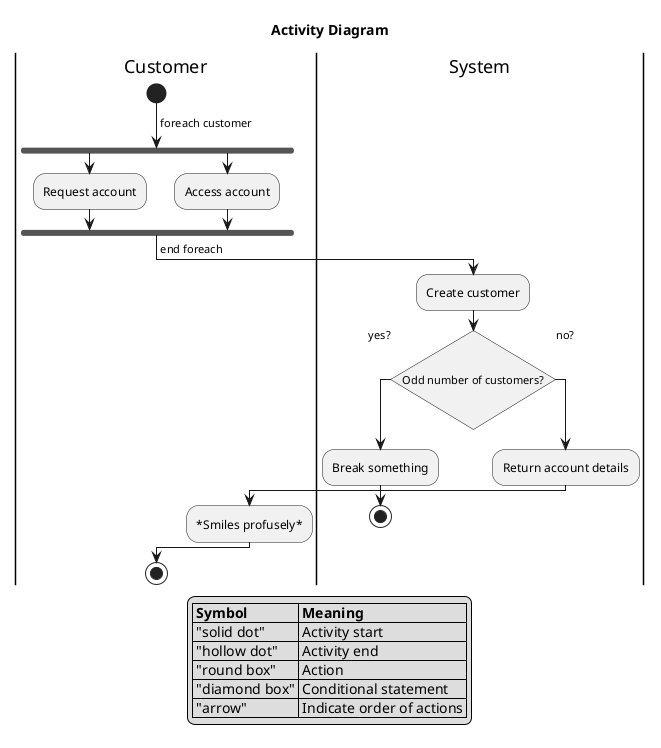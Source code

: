 @startuml Activity Diagram

' ------ TEMPLATE STARTS HERE ------
'/'
title Activity Diagram
skinparam conditionStyle InsideDiamond

' Define current swimlane
|Customer|
start
' Arrow needed to add reasonable-looking comment to parallel statement
-> foreach customer;
fork
:Request account;
fork again
:Access account;
end fork
-> end foreach;

|System|
:Create customer;
' Conditional statement
if (   \n\nOdd number of customers?\n\n   ) then (yes?)
    :Break something;
    stop
else (no?)
    :Return account details;
    |Customer|
    :*Smiles profusely*;
endif

stop

legend
    |= Symbol |= Meaning |
    | "solid dot" | Activity start |
    | "hollow dot" | Activity end |
    | "round box" | Action |
    | "diamond box" | Conditional statement |
    | "arrow" | Indicate order of actions |
endlegend
'/

@enduml